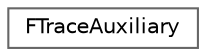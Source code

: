 digraph "Graphical Class Hierarchy"
{
 // INTERACTIVE_SVG=YES
 // LATEX_PDF_SIZE
  bgcolor="transparent";
  edge [fontname=Helvetica,fontsize=10,labelfontname=Helvetica,labelfontsize=10];
  node [fontname=Helvetica,fontsize=10,shape=box,height=0.2,width=0.4];
  rankdir="LR";
  Node0 [id="Node000000",label="FTraceAuxiliary",height=0.2,width=0.4,color="grey40", fillcolor="white", style="filled",URL="$df/d7e/classFTraceAuxiliary.html",tooltip=" "];
}
